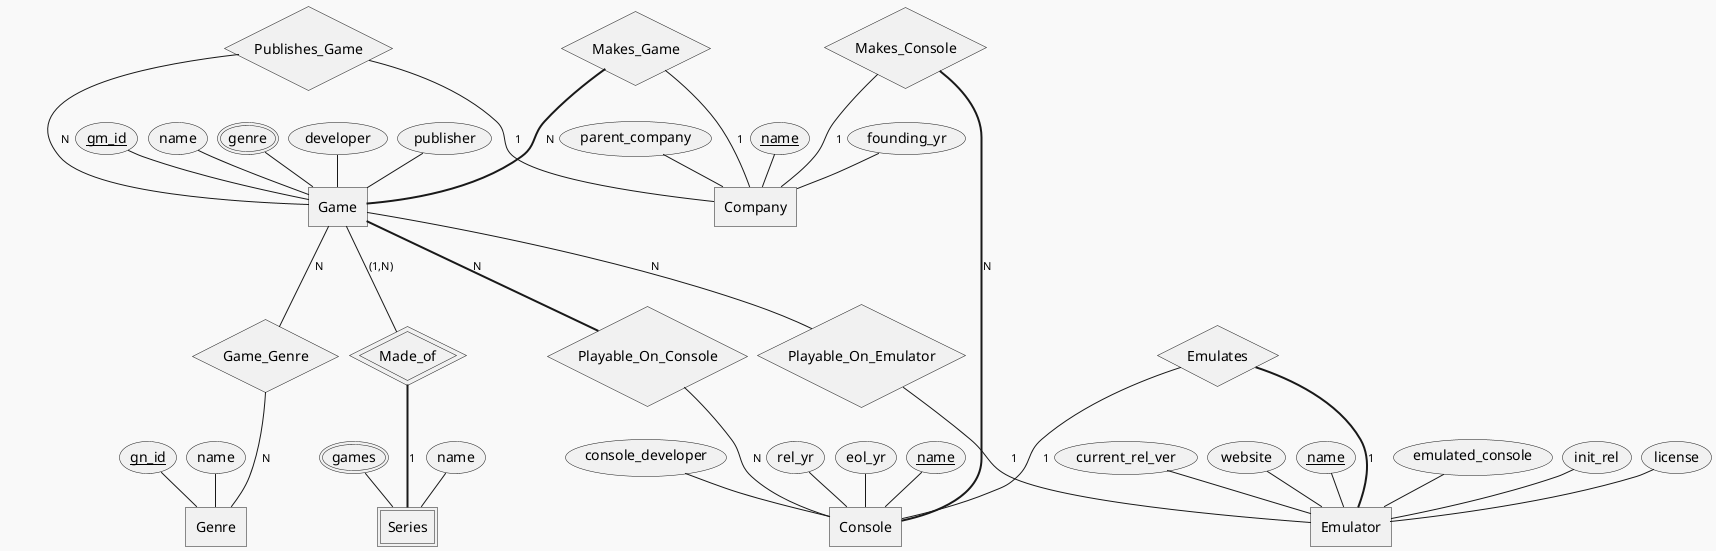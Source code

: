 @startchen
!theme mars
'!theme mono

'vertical spacing
skinparam ranksep 30
'horizontal spacing
skinparam nodesep 10  

'entity definitions
entity Game {
        'pk
        gm_id <<key>>
        name
        genre <<multi>>
        'fk
        developer
        'fk
        publisher
}

entity Series <<weak>> {
        name
        games <<multi>>
}

entity Genre {
        'pk
        gn_id <<key>>
        name
}

entity Console {
        'pk
        name <<key>>
        console_developer
        rel_yr
        eol_yr
}

entity Company{
        'pk
        name <<key>>
        founding_yr
        parent_company
        '... IDK what else to put here
}

entity Emulator {
        'pk
        name <<key>>
        emulated_console
        init_rel
        license
        current_rel_ver
        website
}
'relationship definitions
relationship "Game_Genre" as gg {
}
relationship "Made_of" as MO <<identifying>> {
}
relationship "Makes_Game" as mg {
}
relationship "Publishes_Game" as pg {
}
relationship "Makes_Console" as mc {
}
relationship "Playable_On_Console" as ploc {
}
relationship "Playable_On_Emulator" as ploe {
}
relationship Emulates {
}

Game -(1,N)- MO
MO =1= Series

Game -N- gg
gg -N- Genre

Game =N= ploc
ploc -N- Console

Game -N- ploe
ploe -1- Emulator

mg -1- Company
mg =N= Game

pg -1- Company
pg -N- Game

mc -1- Company
mc =N= Console

Emulates -1- Console
Emulates =1= Emulator
@endchen
